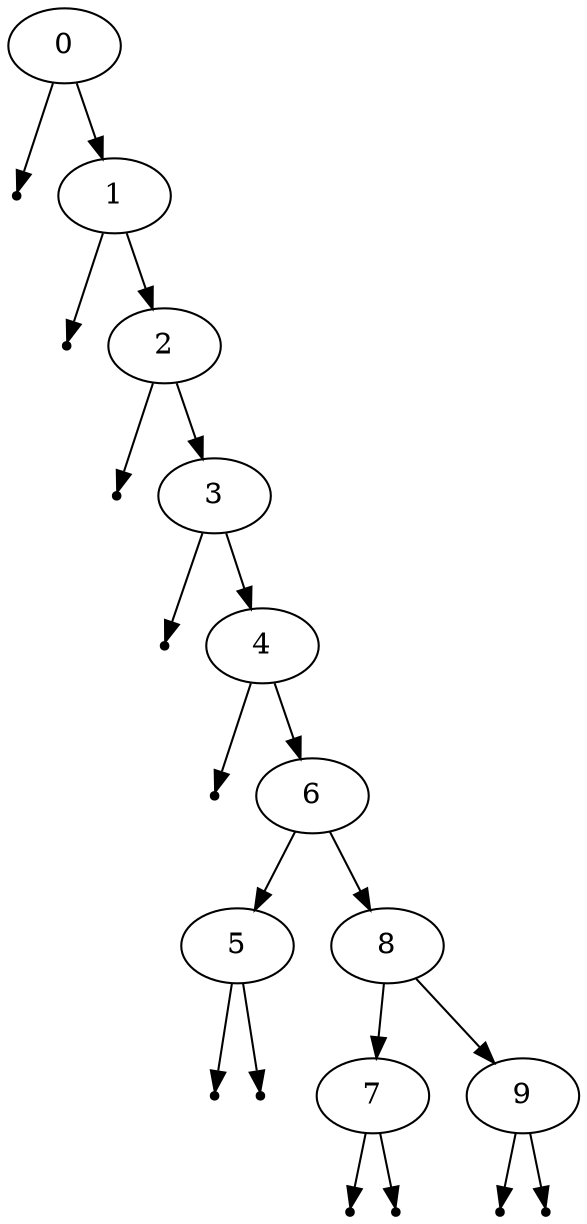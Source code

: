 digraph BST {
  0 -> null_0_left
  0 -> 1
  null_0_left [shape=point]
  1 -> null_1_left
  1 -> 2
  null_1_left [shape=point]
  2 -> null_2_left
  2 -> 3
  null_2_left [shape=point]
  3 -> null_3_left
  3 -> 4
  null_3_left [shape=point]
  4 -> null_4_left
  4 -> 6
  null_4_left [shape=point]
  6 -> 5
  6 -> 8
  5 -> null_5_left
  5 -> null_5_right
  null_5_left [shape=point]
  null_5_right [shape=point]
  8 -> 7
  8 -> 9
  7 -> null_7_left
  7 -> null_7_right
  null_7_left [shape=point]
  null_7_right [shape=point]
  9 -> null_9_left
  9 -> null_9_right
  null_9_left [shape=point]
  null_9_right [shape=point]
}
